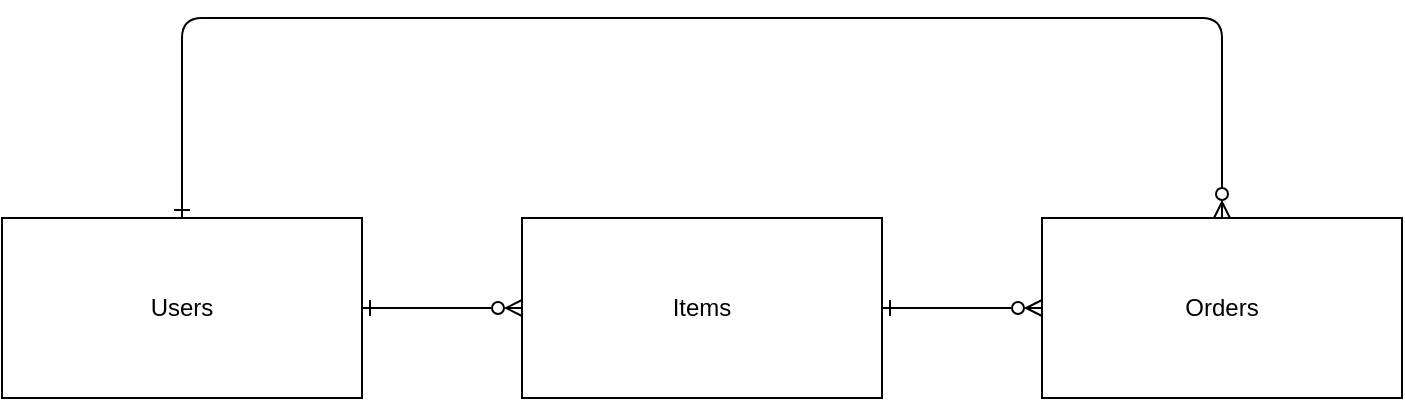 <mxfile>
    <diagram id="UeLxTsoMz24cOYaQ_WTE" name="ページ1">
        <mxGraphModel dx="863" dy="503" grid="1" gridSize="10" guides="1" tooltips="1" connect="1" arrows="1" fold="1" page="1" pageScale="1" pageWidth="827" pageHeight="1169" background="none" math="0" shadow="0">
            <root>
                <mxCell id="0"/>
                <mxCell id="1" parent="0"/>
                <mxCell id="7" style="edgeStyle=none;html=1;exitX=0.5;exitY=0;exitDx=0;exitDy=0;entryX=0.5;entryY=0;entryDx=0;entryDy=0;endArrow=ERzeroToMany;endFill=0;startArrow=ERone;startFill=0;" edge="1" parent="1" source="4" target="6">
                    <mxGeometry relative="1" as="geometry">
                        <Array as="points">
                            <mxPoint x="140" y="380"/>
                            <mxPoint x="660" y="380"/>
                        </Array>
                    </mxGeometry>
                </mxCell>
                <mxCell id="8" style="edgeStyle=none;html=1;exitX=1;exitY=0.5;exitDx=0;exitDy=0;startArrow=ERone;startFill=0;endArrow=ERzeroToMany;endFill=0;" edge="1" parent="1" source="4" target="5">
                    <mxGeometry relative="1" as="geometry"/>
                </mxCell>
                <mxCell id="4" value="Users" style="rounded=0;whiteSpace=wrap;html=1;" parent="1" vertex="1">
                    <mxGeometry x="50" y="480" width="180" height="90" as="geometry"/>
                </mxCell>
                <mxCell id="11" style="edgeStyle=none;html=1;exitX=1;exitY=0.5;exitDx=0;exitDy=0;startArrow=ERone;startFill=0;endArrow=ERzeroToMany;endFill=0;" edge="1" parent="1" source="5" target="6">
                    <mxGeometry relative="1" as="geometry"/>
                </mxCell>
                <mxCell id="5" value="Items" style="rounded=0;whiteSpace=wrap;html=1;" parent="1" vertex="1">
                    <mxGeometry x="310" y="480" width="180" height="90" as="geometry"/>
                </mxCell>
                <mxCell id="6" value="Orders" style="rounded=0;whiteSpace=wrap;html=1;" vertex="1" parent="1">
                    <mxGeometry x="570" y="480" width="180" height="90" as="geometry"/>
                </mxCell>
            </root>
        </mxGraphModel>
    </diagram>
</mxfile>